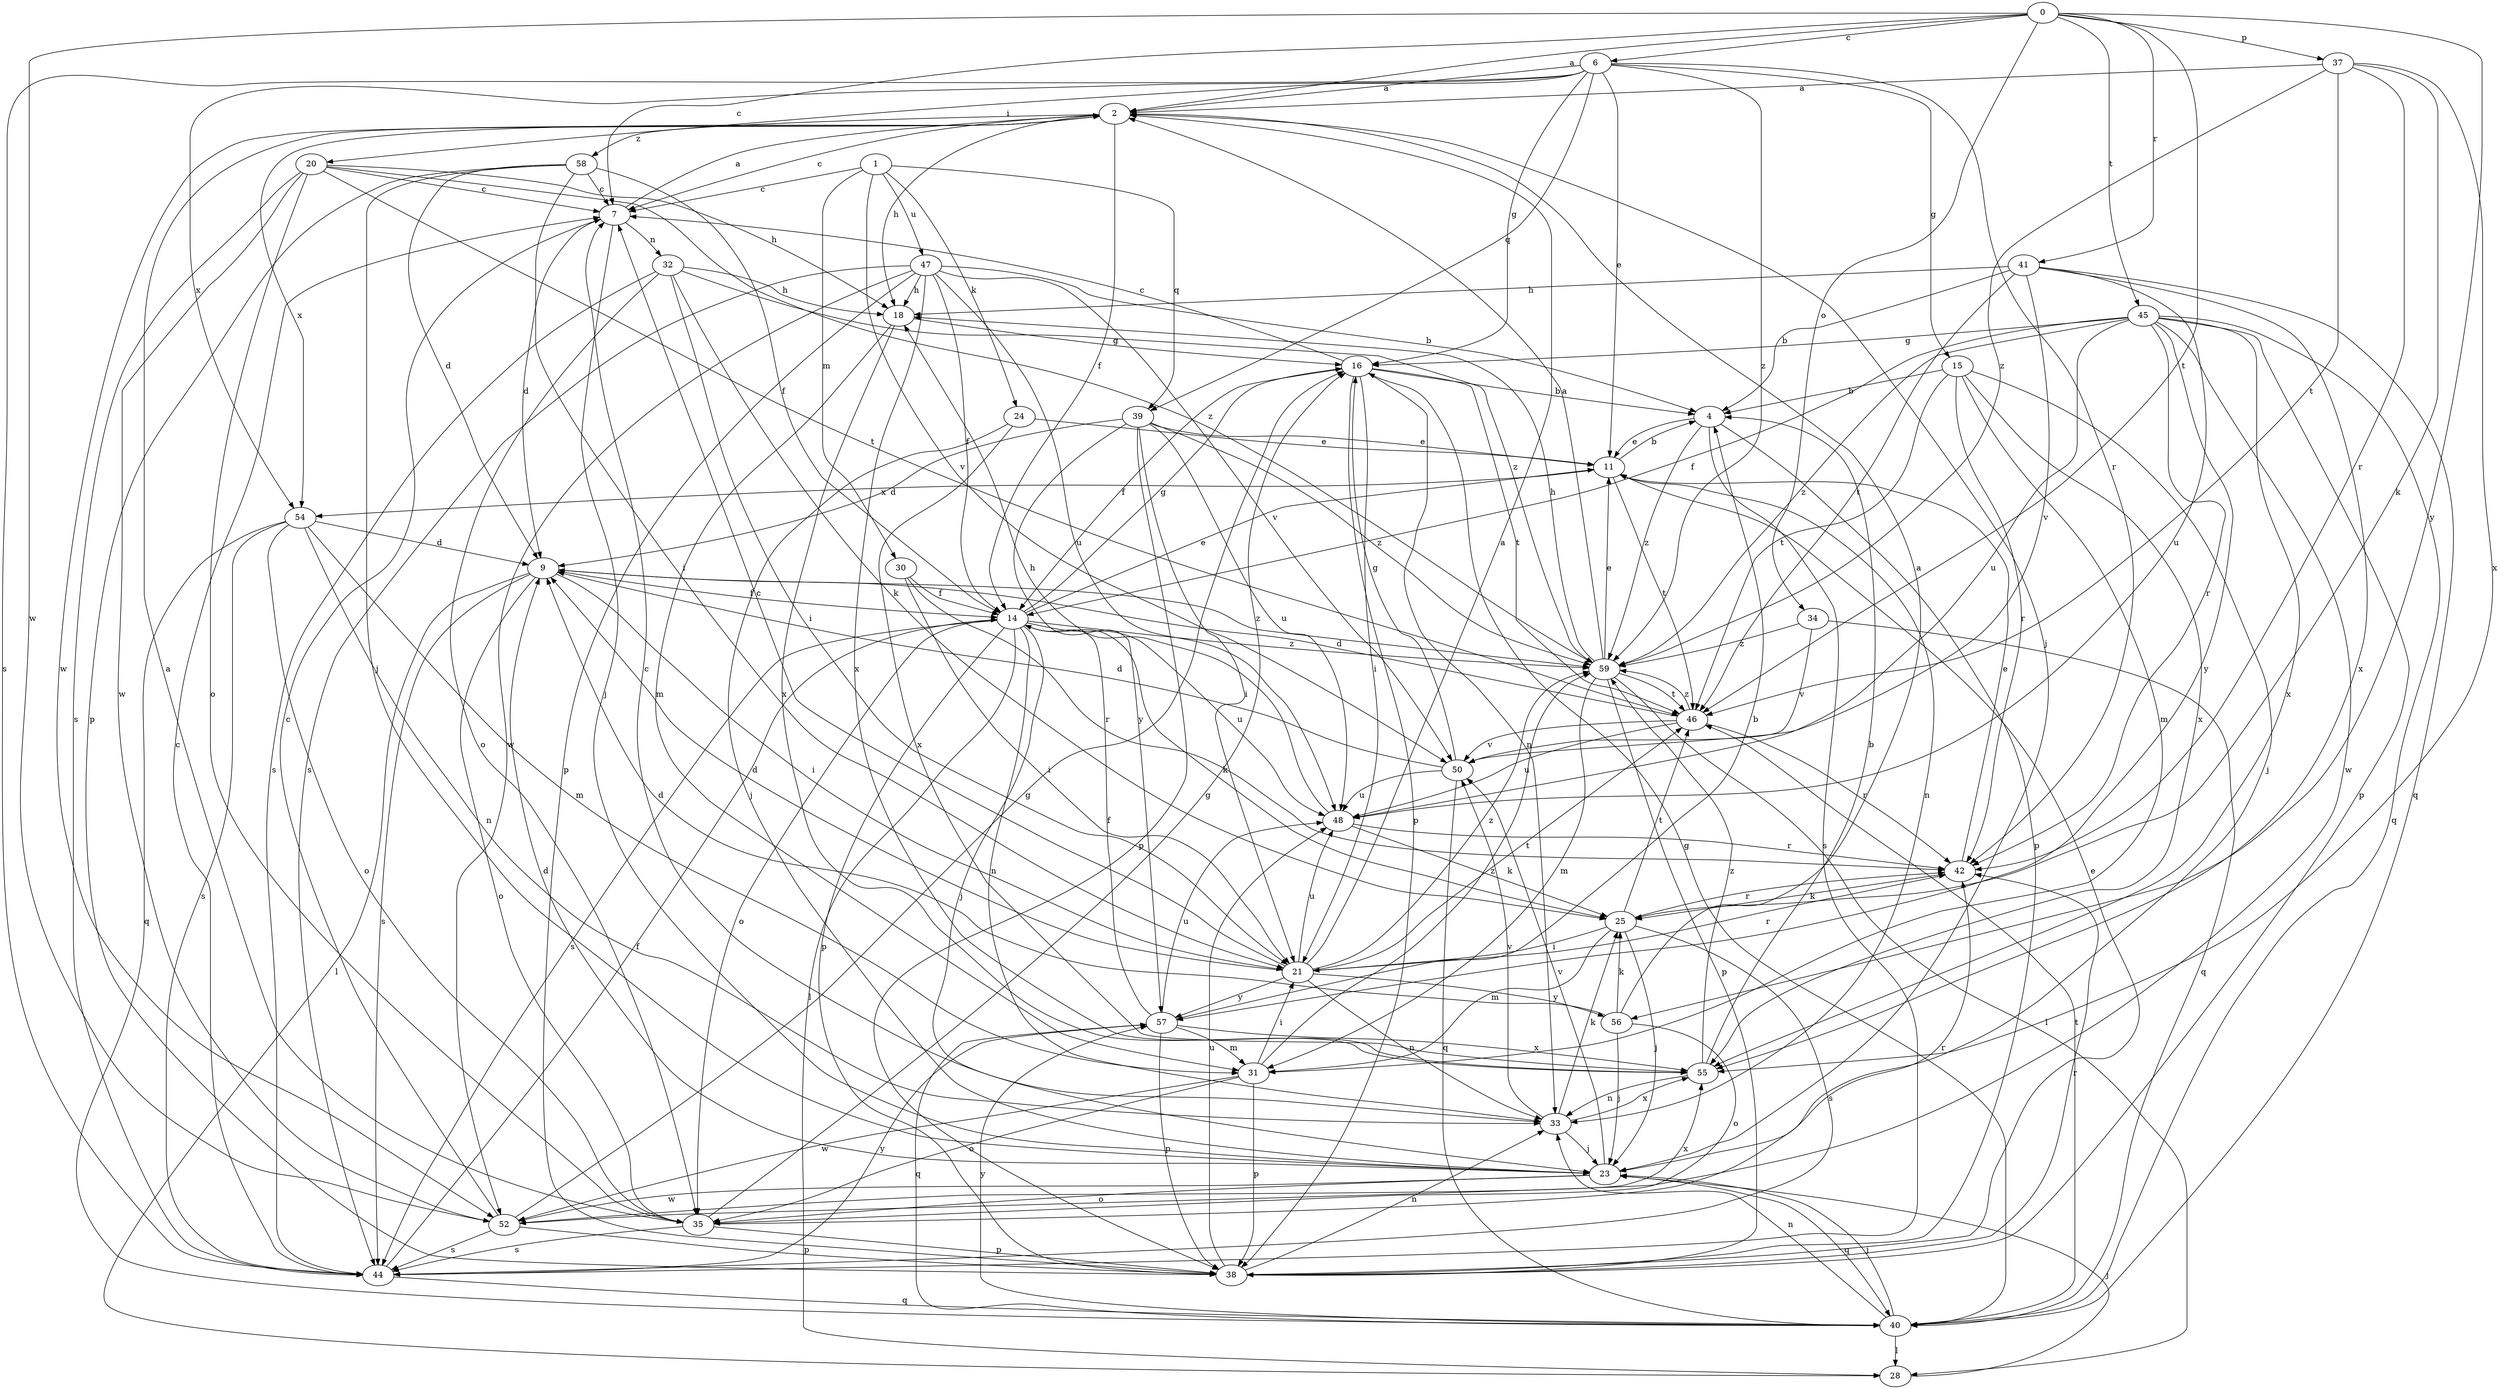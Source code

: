 strict digraph  {
0;
1;
2;
4;
6;
7;
9;
11;
14;
15;
16;
18;
20;
21;
23;
24;
25;
28;
30;
31;
32;
33;
34;
35;
37;
38;
39;
40;
41;
42;
44;
45;
46;
47;
48;
50;
52;
54;
55;
56;
57;
58;
59;
0 -> 2  [label=a];
0 -> 6  [label=c];
0 -> 7  [label=c];
0 -> 34  [label=o];
0 -> 37  [label=p];
0 -> 41  [label=r];
0 -> 45  [label=t];
0 -> 46  [label=t];
0 -> 52  [label=w];
0 -> 56  [label=y];
1 -> 7  [label=c];
1 -> 24  [label=k];
1 -> 30  [label=m];
1 -> 39  [label=q];
1 -> 47  [label=u];
1 -> 50  [label=v];
2 -> 7  [label=c];
2 -> 14  [label=f];
2 -> 18  [label=h];
2 -> 23  [label=j];
2 -> 52  [label=w];
2 -> 54  [label=x];
2 -> 58  [label=z];
4 -> 11  [label=e];
4 -> 38  [label=p];
4 -> 44  [label=s];
4 -> 59  [label=z];
6 -> 2  [label=a];
6 -> 11  [label=e];
6 -> 15  [label=g];
6 -> 16  [label=g];
6 -> 20  [label=i];
6 -> 39  [label=q];
6 -> 42  [label=r];
6 -> 44  [label=s];
6 -> 54  [label=x];
6 -> 59  [label=z];
7 -> 2  [label=a];
7 -> 9  [label=d];
7 -> 23  [label=j];
7 -> 32  [label=n];
9 -> 14  [label=f];
9 -> 21  [label=i];
9 -> 28  [label=l];
9 -> 35  [label=o];
9 -> 44  [label=s];
9 -> 59  [label=z];
11 -> 4  [label=b];
11 -> 33  [label=n];
11 -> 46  [label=t];
11 -> 54  [label=x];
14 -> 11  [label=e];
14 -> 16  [label=g];
14 -> 23  [label=j];
14 -> 25  [label=k];
14 -> 28  [label=l];
14 -> 33  [label=n];
14 -> 35  [label=o];
14 -> 38  [label=p];
14 -> 44  [label=s];
14 -> 48  [label=u];
14 -> 59  [label=z];
15 -> 4  [label=b];
15 -> 23  [label=j];
15 -> 31  [label=m];
15 -> 42  [label=r];
15 -> 46  [label=t];
15 -> 55  [label=x];
16 -> 4  [label=b];
16 -> 7  [label=c];
16 -> 14  [label=f];
16 -> 21  [label=i];
16 -> 33  [label=n];
16 -> 38  [label=p];
16 -> 46  [label=t];
18 -> 16  [label=g];
18 -> 31  [label=m];
18 -> 55  [label=x];
20 -> 7  [label=c];
20 -> 18  [label=h];
20 -> 35  [label=o];
20 -> 44  [label=s];
20 -> 46  [label=t];
20 -> 52  [label=w];
20 -> 59  [label=z];
21 -> 2  [label=a];
21 -> 7  [label=c];
21 -> 9  [label=d];
21 -> 33  [label=n];
21 -> 42  [label=r];
21 -> 46  [label=t];
21 -> 48  [label=u];
21 -> 56  [label=y];
21 -> 57  [label=y];
21 -> 59  [label=z];
23 -> 9  [label=d];
23 -> 35  [label=o];
23 -> 40  [label=q];
23 -> 50  [label=v];
23 -> 52  [label=w];
24 -> 11  [label=e];
24 -> 23  [label=j];
24 -> 55  [label=x];
25 -> 21  [label=i];
25 -> 23  [label=j];
25 -> 31  [label=m];
25 -> 42  [label=r];
25 -> 44  [label=s];
25 -> 46  [label=t];
28 -> 23  [label=j];
30 -> 14  [label=f];
30 -> 21  [label=i];
30 -> 42  [label=r];
31 -> 21  [label=i];
31 -> 35  [label=o];
31 -> 38  [label=p];
31 -> 52  [label=w];
31 -> 59  [label=z];
32 -> 18  [label=h];
32 -> 21  [label=i];
32 -> 25  [label=k];
32 -> 35  [label=o];
32 -> 44  [label=s];
32 -> 59  [label=z];
33 -> 7  [label=c];
33 -> 23  [label=j];
33 -> 25  [label=k];
33 -> 50  [label=v];
33 -> 55  [label=x];
34 -> 40  [label=q];
34 -> 50  [label=v];
34 -> 59  [label=z];
35 -> 2  [label=a];
35 -> 16  [label=g];
35 -> 38  [label=p];
35 -> 42  [label=r];
35 -> 44  [label=s];
37 -> 2  [label=a];
37 -> 25  [label=k];
37 -> 42  [label=r];
37 -> 46  [label=t];
37 -> 55  [label=x];
37 -> 59  [label=z];
38 -> 11  [label=e];
38 -> 33  [label=n];
38 -> 42  [label=r];
38 -> 48  [label=u];
39 -> 9  [label=d];
39 -> 11  [label=e];
39 -> 21  [label=i];
39 -> 38  [label=p];
39 -> 48  [label=u];
39 -> 57  [label=y];
39 -> 59  [label=z];
40 -> 16  [label=g];
40 -> 23  [label=j];
40 -> 28  [label=l];
40 -> 33  [label=n];
40 -> 46  [label=t];
40 -> 57  [label=y];
41 -> 4  [label=b];
41 -> 18  [label=h];
41 -> 40  [label=q];
41 -> 46  [label=t];
41 -> 48  [label=u];
41 -> 50  [label=v];
41 -> 55  [label=x];
42 -> 11  [label=e];
42 -> 25  [label=k];
44 -> 7  [label=c];
44 -> 14  [label=f];
44 -> 40  [label=q];
44 -> 57  [label=y];
45 -> 14  [label=f];
45 -> 16  [label=g];
45 -> 38  [label=p];
45 -> 40  [label=q];
45 -> 42  [label=r];
45 -> 48  [label=u];
45 -> 52  [label=w];
45 -> 55  [label=x];
45 -> 57  [label=y];
45 -> 59  [label=z];
46 -> 9  [label=d];
46 -> 42  [label=r];
46 -> 48  [label=u];
46 -> 50  [label=v];
46 -> 59  [label=z];
47 -> 4  [label=b];
47 -> 14  [label=f];
47 -> 18  [label=h];
47 -> 38  [label=p];
47 -> 44  [label=s];
47 -> 48  [label=u];
47 -> 50  [label=v];
47 -> 52  [label=w];
47 -> 55  [label=x];
48 -> 18  [label=h];
48 -> 25  [label=k];
48 -> 42  [label=r];
50 -> 9  [label=d];
50 -> 16  [label=g];
50 -> 40  [label=q];
50 -> 48  [label=u];
52 -> 7  [label=c];
52 -> 16  [label=g];
52 -> 38  [label=p];
52 -> 44  [label=s];
52 -> 55  [label=x];
54 -> 9  [label=d];
54 -> 31  [label=m];
54 -> 33  [label=n];
54 -> 35  [label=o];
54 -> 40  [label=q];
54 -> 44  [label=s];
55 -> 4  [label=b];
55 -> 33  [label=n];
55 -> 59  [label=z];
56 -> 2  [label=a];
56 -> 9  [label=d];
56 -> 23  [label=j];
56 -> 25  [label=k];
56 -> 35  [label=o];
57 -> 4  [label=b];
57 -> 14  [label=f];
57 -> 31  [label=m];
57 -> 38  [label=p];
57 -> 40  [label=q];
57 -> 48  [label=u];
57 -> 55  [label=x];
58 -> 7  [label=c];
58 -> 9  [label=d];
58 -> 14  [label=f];
58 -> 21  [label=i];
58 -> 23  [label=j];
58 -> 38  [label=p];
59 -> 2  [label=a];
59 -> 11  [label=e];
59 -> 18  [label=h];
59 -> 28  [label=l];
59 -> 31  [label=m];
59 -> 38  [label=p];
59 -> 46  [label=t];
}
